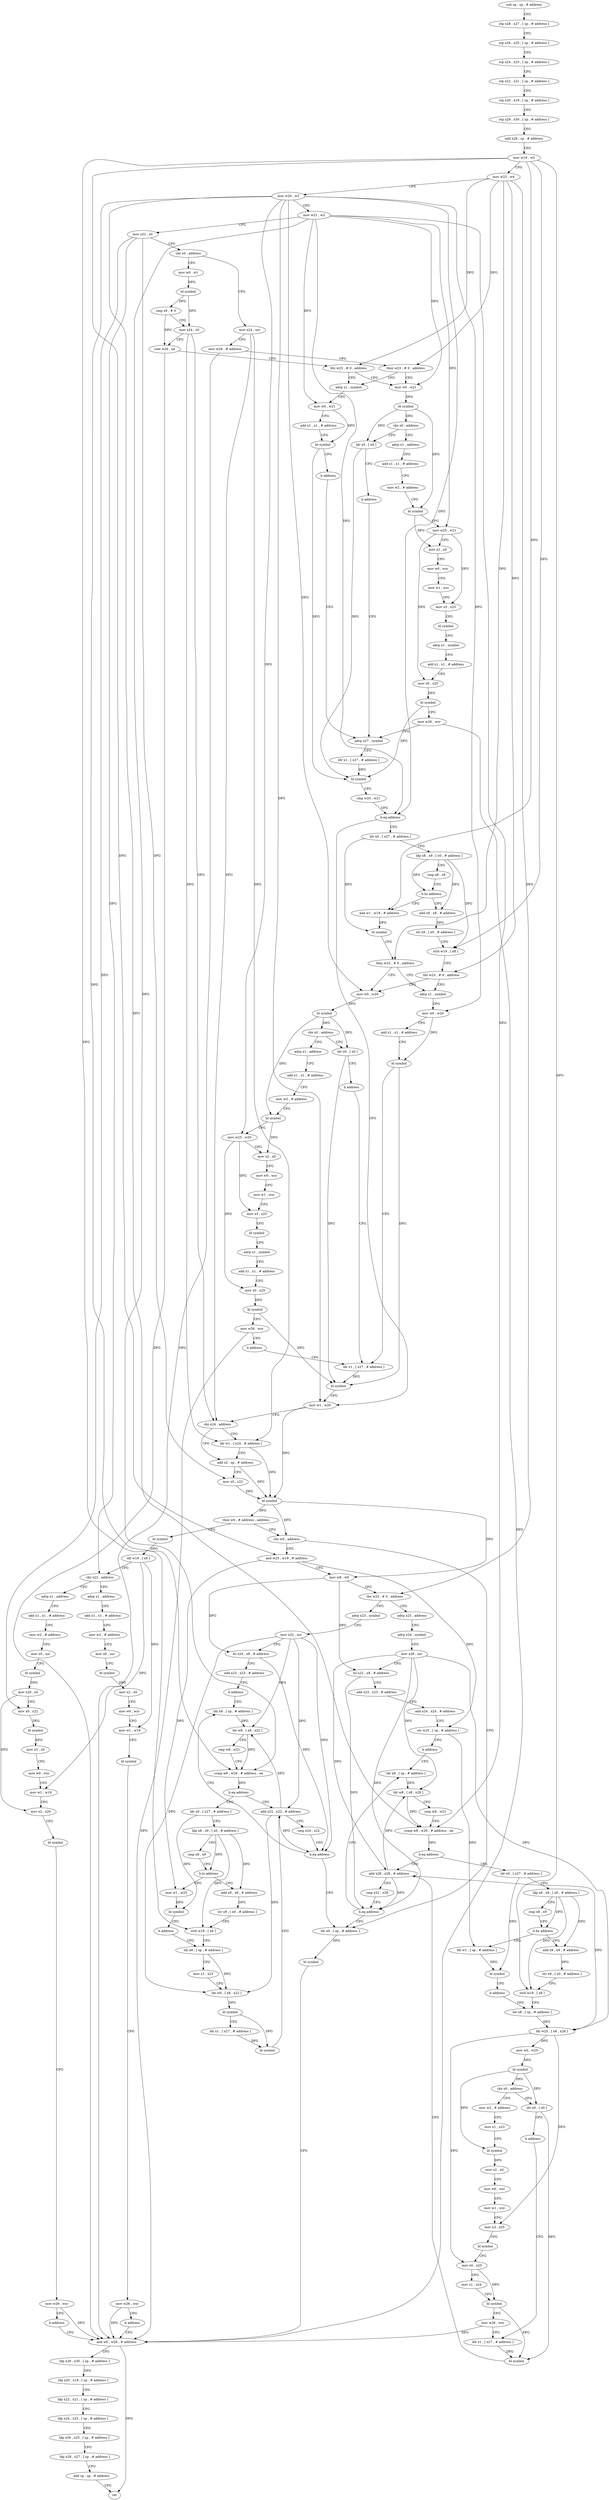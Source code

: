 digraph "func" {
"4201248" [label = "sub sp , sp , # address" ]
"4201252" [label = "stp x28 , x27 , [ sp , # address ]" ]
"4201256" [label = "stp x26 , x25 , [ sp , # address ]" ]
"4201260" [label = "stp x24 , x23 , [ sp , # address ]" ]
"4201264" [label = "stp x22 , x21 , [ sp , # address ]" ]
"4201268" [label = "stp x20 , x19 , [ sp , # address ]" ]
"4201272" [label = "stp x29 , x30 , [ sp , # address ]" ]
"4201276" [label = "add x29 , sp , # address" ]
"4201280" [label = "mov w19 , w5" ]
"4201284" [label = "mov w23 , w4" ]
"4201288" [label = "mov w20 , w3" ]
"4201292" [label = "mov w21 , w2" ]
"4201296" [label = "mov x22 , x0" ]
"4201300" [label = "cbz x0 , address" ]
"4201348" [label = "mov x24 , xzr" ]
"4201304" [label = "mov w0 , w1" ]
"4201352" [label = "mov w26 , # address" ]
"4201356" [label = "tbnz w23 , # 0 , address" ]
"4201328" [label = "mov w0 , w21" ]
"4201360" [label = "adrp x1 , symbol" ]
"4201308" [label = "bl symbol" ]
"4201312" [label = "cmp x0 , # 0" ]
"4201316" [label = "mov x24 , x0" ]
"4201320" [label = "cset w26 , ne" ]
"4201324" [label = "tbz w23 , # 0 , address" ]
"4201332" [label = "bl symbol" ]
"4201336" [label = "cbz x0 , address" ]
"4201380" [label = "adrp x1 , address" ]
"4201340" [label = "ldr x0 , [ x0 ]" ]
"4201364" [label = "mov w0 , w21" ]
"4201368" [label = "add x1 , x1 , # address" ]
"4201372" [label = "bl symbol" ]
"4201376" [label = "b address" ]
"4201440" [label = "adrp x27 , symbol" ]
"4201384" [label = "add x1 , x1 , # address" ]
"4201388" [label = "mov w2 , # address" ]
"4201392" [label = "bl symbol" ]
"4201396" [label = "mov w25 , w21" ]
"4201400" [label = "mov x2 , x0" ]
"4201404" [label = "mov w0 , wzr" ]
"4201408" [label = "mov w1 , wzr" ]
"4201412" [label = "mov x3 , x25" ]
"4201416" [label = "bl symbol" ]
"4201420" [label = "adrp x1 , symbol" ]
"4201424" [label = "add x1 , x1 , # address" ]
"4201428" [label = "mov x0 , x25" ]
"4201432" [label = "bl symbol" ]
"4201436" [label = "mov w26 , wzr" ]
"4201344" [label = "b address" ]
"4201444" [label = "ldr x1 , [ x27 , # address ]" ]
"4201448" [label = "bl symbol" ]
"4201452" [label = "cmp w20 , w21" ]
"4201456" [label = "b.eq address" ]
"4201612" [label = "mov w1 , w20" ]
"4201460" [label = "ldr x0 , [ x27 , # address ]" ]
"4201616" [label = "cbz x24 , address" ]
"4201624" [label = "add x2 , sp , # address" ]
"4201620" [label = "ldr w1 , [ x24 , # address ]" ]
"4201464" [label = "ldp x8 , x9 , [ x0 , # address ]" ]
"4201468" [label = "cmp x8 , x9" ]
"4201472" [label = "b.hs address" ]
"4201576" [label = "and w1 , w19 , # address" ]
"4201476" [label = "add x9 , x8 , # address" ]
"4201628" [label = "mov x0 , x22" ]
"4201632" [label = "bl symbol" ]
"4201636" [label = "tbnz w0 , # address , address" ]
"4201844" [label = "bl symbol" ]
"4201640" [label = "cbz w0 , address" ]
"4201580" [label = "bl symbol" ]
"4201584" [label = "tbnz w23 , # 0 , address" ]
"4201492" [label = "mov w0 , w20" ]
"4201588" [label = "adrp x1 , symbol" ]
"4201480" [label = "str x9 , [ x0 , # address ]" ]
"4201484" [label = "strb w19 , [ x8 ]" ]
"4201488" [label = "tbz w23 , # 0 , address" ]
"4201848" [label = "ldr w19 , [ x0 ]" ]
"4201852" [label = "cbz x22 , address" ]
"4202076" [label = "adrp x1 , address" ]
"4201856" [label = "adrp x1 , address" ]
"4202032" [label = "ldr x0 , [ sp , # address ]" ]
"4201644" [label = "and w25 , w19 , # address" ]
"4201496" [label = "bl symbol" ]
"4201500" [label = "cbz x0 , address" ]
"4201512" [label = "adrp x1 , address" ]
"4201504" [label = "ldr x0 , [ x0 ]" ]
"4201592" [label = "mov w0 , w20" ]
"4201596" [label = "add x1 , x1 , # address" ]
"4201600" [label = "bl symbol" ]
"4201604" [label = "ldr x1 , [ x27 , # address ]" ]
"4202080" [label = "add x1 , x1 , # address" ]
"4202084" [label = "mov w2 , # address" ]
"4202088" [label = "mov x0 , xzr" ]
"4202092" [label = "bl symbol" ]
"4202096" [label = "mov x2 , x0" ]
"4202100" [label = "mov w0 , wzr" ]
"4202104" [label = "mov w1 , w19" ]
"4202108" [label = "bl symbol" ]
"4202112" [label = "mov w26 , wzr" ]
"4202116" [label = "b address" ]
"4202040" [label = "and w0 , w26 , # address" ]
"4201860" [label = "add x1 , x1 , # address" ]
"4201864" [label = "mov w2 , # address" ]
"4201868" [label = "mov x0 , xzr" ]
"4201872" [label = "bl symbol" ]
"4201876" [label = "mov x20 , x0" ]
"4201880" [label = "mov x0 , x22" ]
"4201884" [label = "bl symbol" ]
"4201888" [label = "mov x3 , x0" ]
"4201892" [label = "mov w0 , wzr" ]
"4201896" [label = "mov w1 , w19" ]
"4201900" [label = "mov x2 , x20" ]
"4201904" [label = "bl symbol" ]
"4201908" [label = "mov w26 , wzr" ]
"4201912" [label = "b address" ]
"4202036" [label = "bl symbol" ]
"4201648" [label = "mov w8 , w0" ]
"4201652" [label = "tbz w23 , # 0 , address" ]
"4201916" [label = "adrp x23 , symbol" ]
"4201656" [label = "adrp x23 , address" ]
"4201516" [label = "add x1 , x1 , # address" ]
"4201520" [label = "mov w2 , # address" ]
"4201524" [label = "bl symbol" ]
"4201528" [label = "mov w25 , w20" ]
"4201532" [label = "mov x2 , x0" ]
"4201536" [label = "mov w0 , wzr" ]
"4201540" [label = "mov w1 , wzr" ]
"4201544" [label = "mov x3 , x25" ]
"4201548" [label = "bl symbol" ]
"4201552" [label = "adrp x1 , symbol" ]
"4201556" [label = "add x1 , x1 , # address" ]
"4201560" [label = "mov x0 , x25" ]
"4201564" [label = "bl symbol" ]
"4201568" [label = "mov w26 , wzr" ]
"4201572" [label = "b address" ]
"4201508" [label = "b address" ]
"4202044" [label = "ldp x29 , x30 , [ sp , # address ]" ]
"4202048" [label = "ldp x20 , x19 , [ sp , # address ]" ]
"4202052" [label = "ldp x22 , x21 , [ sp , # address ]" ]
"4202056" [label = "ldp x24 , x23 , [ sp , # address ]" ]
"4202060" [label = "ldp x26 , x25 , [ sp , # address ]" ]
"4202064" [label = "ldp x28 , x27 , [ sp , # address ]" ]
"4202068" [label = "add sp , sp , # address" ]
"4202072" [label = "ret" ]
"4201920" [label = "mov x22 , xzr" ]
"4201924" [label = "lsl x24 , x8 , # address" ]
"4201928" [label = "add x23 , x23 , # address" ]
"4201932" [label = "b address" ]
"4201984" [label = "ldr x8 , [ sp , # address ]" ]
"4201660" [label = "adrp x24 , symbol" ]
"4201664" [label = "mov x28 , xzr" ]
"4201668" [label = "lsl x22 , x8 , # address" ]
"4201672" [label = "add x23 , x23 , # address" ]
"4201676" [label = "add x24 , x24 , # address" ]
"4201680" [label = "str w25 , [ sp , # address ]" ]
"4201684" [label = "b address" ]
"4201756" [label = "ldr x8 , [ sp , # address ]" ]
"4201608" [label = "bl symbol" ]
"4201988" [label = "ldr w8 , [ x8 , x22 ]" ]
"4201992" [label = "cmp w8 , w21" ]
"4201996" [label = "ccmp w8 , w20 , # address , ne" ]
"4202000" [label = "b.eq address" ]
"4201972" [label = "add x22 , x22 , # address" ]
"4202004" [label = "ldr x0 , [ x27 , # address ]" ]
"4201760" [label = "ldr w8 , [ x8 , x28 ]" ]
"4201764" [label = "cmp w8 , w21" ]
"4201768" [label = "ccmp w8 , w20 , # address , ne" ]
"4201772" [label = "b.eq address" ]
"4201744" [label = "add x28 , x28 , # address" ]
"4201776" [label = "ldr x0 , [ x27 , # address ]" ]
"4201976" [label = "cmp x24 , x22" ]
"4201980" [label = "b.eq address" ]
"4202008" [label = "ldp x8 , x9 , [ x0 , # address ]" ]
"4202012" [label = "cmp x8 , x9" ]
"4202016" [label = "b.lo address" ]
"4201936" [label = "add x9 , x8 , # address" ]
"4202020" [label = "mov w1 , w25" ]
"4201748" [label = "cmp x22 , x28" ]
"4201752" [label = "b.eq address" ]
"4201780" [label = "ldp x8 , x9 , [ x0 , # address ]" ]
"4201784" [label = "cmp x8 , x9" ]
"4201788" [label = "b.hs address" ]
"4201832" [label = "ldr w1 , [ sp , # address ]" ]
"4201792" [label = "add x9 , x8 , # address" ]
"4201940" [label = "str x9 , [ x0 , # address ]" ]
"4201944" [label = "strb w19 , [ x8 ]" ]
"4201948" [label = "ldr x8 , [ sp , # address ]" ]
"4202024" [label = "bl symbol" ]
"4202028" [label = "b address" ]
"4201836" [label = "bl symbol" ]
"4201840" [label = "b address" ]
"4201804" [label = "ldr x8 , [ sp , # address ]" ]
"4201796" [label = "str x9 , [ x0 , # address ]" ]
"4201800" [label = "strb w19 , [ x8 ]" ]
"4201952" [label = "mov x1 , x23" ]
"4201956" [label = "ldr w0 , [ x8 , x22 ]" ]
"4201960" [label = "bl symbol" ]
"4201964" [label = "ldr x1 , [ x27 , # address ]" ]
"4201968" [label = "bl symbol" ]
"4201808" [label = "ldr w25 , [ x8 , x28 ]" ]
"4201812" [label = "mov w0 , w25" ]
"4201816" [label = "bl symbol" ]
"4201820" [label = "cbz x0 , address" ]
"4201688" [label = "mov w2 , # address" ]
"4201824" [label = "ldr x0 , [ x0 ]" ]
"4201692" [label = "mov x1 , x23" ]
"4201696" [label = "bl symbol" ]
"4201700" [label = "mov x2 , x0" ]
"4201704" [label = "mov w0 , wzr" ]
"4201708" [label = "mov w1 , wzr" ]
"4201712" [label = "mov x3 , x25" ]
"4201716" [label = "bl symbol" ]
"4201720" [label = "mov x0 , x25" ]
"4201724" [label = "mov x1 , x24" ]
"4201728" [label = "bl symbol" ]
"4201732" [label = "mov w26 , wzr" ]
"4201736" [label = "ldr x1 , [ x27 , # address ]" ]
"4201828" [label = "b address" ]
"4201740" [label = "bl symbol" ]
"4201248" -> "4201252" [ label = "CFG" ]
"4201252" -> "4201256" [ label = "CFG" ]
"4201256" -> "4201260" [ label = "CFG" ]
"4201260" -> "4201264" [ label = "CFG" ]
"4201264" -> "4201268" [ label = "CFG" ]
"4201268" -> "4201272" [ label = "CFG" ]
"4201272" -> "4201276" [ label = "CFG" ]
"4201276" -> "4201280" [ label = "CFG" ]
"4201280" -> "4201284" [ label = "CFG" ]
"4201280" -> "4201576" [ label = "DFG" ]
"4201280" -> "4201484" [ label = "DFG" ]
"4201280" -> "4201644" [ label = "DFG" ]
"4201280" -> "4201944" [ label = "DFG" ]
"4201280" -> "4201800" [ label = "DFG" ]
"4201284" -> "4201288" [ label = "CFG" ]
"4201284" -> "4201356" [ label = "DFG" ]
"4201284" -> "4201324" [ label = "DFG" ]
"4201284" -> "4201584" [ label = "DFG" ]
"4201284" -> "4201488" [ label = "DFG" ]
"4201284" -> "4201652" [ label = "DFG" ]
"4201288" -> "4201292" [ label = "CFG" ]
"4201288" -> "4201456" [ label = "DFG" ]
"4201288" -> "4201612" [ label = "DFG" ]
"4201288" -> "4201492" [ label = "DFG" ]
"4201288" -> "4201592" [ label = "DFG" ]
"4201288" -> "4201528" [ label = "DFG" ]
"4201288" -> "4201996" [ label = "DFG" ]
"4201288" -> "4201768" [ label = "DFG" ]
"4201292" -> "4201296" [ label = "CFG" ]
"4201292" -> "4201328" [ label = "DFG" ]
"4201292" -> "4201364" [ label = "DFG" ]
"4201292" -> "4201396" [ label = "DFG" ]
"4201292" -> "4201456" [ label = "DFG" ]
"4201292" -> "4201996" [ label = "DFG" ]
"4201292" -> "4201768" [ label = "DFG" ]
"4201296" -> "4201300" [ label = "CFG" ]
"4201296" -> "4201628" [ label = "DFG" ]
"4201296" -> "4201852" [ label = "DFG" ]
"4201296" -> "4201880" [ label = "DFG" ]
"4201300" -> "4201348" [ label = "CFG" ]
"4201300" -> "4201304" [ label = "CFG" ]
"4201348" -> "4201352" [ label = "CFG" ]
"4201348" -> "4201616" [ label = "DFG" ]
"4201348" -> "4201620" [ label = "DFG" ]
"4201304" -> "4201308" [ label = "DFG" ]
"4201352" -> "4201356" [ label = "CFG" ]
"4201352" -> "4202040" [ label = "DFG" ]
"4201356" -> "4201328" [ label = "CFG" ]
"4201356" -> "4201360" [ label = "CFG" ]
"4201328" -> "4201332" [ label = "DFG" ]
"4201360" -> "4201364" [ label = "CFG" ]
"4201308" -> "4201312" [ label = "DFG" ]
"4201308" -> "4201316" [ label = "DFG" ]
"4201312" -> "4201316" [ label = "CFG" ]
"4201312" -> "4201320" [ label = "DFG" ]
"4201316" -> "4201320" [ label = "CFG" ]
"4201316" -> "4201616" [ label = "DFG" ]
"4201316" -> "4201620" [ label = "DFG" ]
"4201320" -> "4201324" [ label = "CFG" ]
"4201320" -> "4202040" [ label = "DFG" ]
"4201324" -> "4201360" [ label = "CFG" ]
"4201324" -> "4201328" [ label = "CFG" ]
"4201332" -> "4201336" [ label = "DFG" ]
"4201332" -> "4201392" [ label = "DFG" ]
"4201332" -> "4201340" [ label = "DFG" ]
"4201336" -> "4201380" [ label = "CFG" ]
"4201336" -> "4201340" [ label = "CFG" ]
"4201380" -> "4201384" [ label = "CFG" ]
"4201340" -> "4201344" [ label = "CFG" ]
"4201340" -> "4201448" [ label = "DFG" ]
"4201364" -> "4201368" [ label = "CFG" ]
"4201364" -> "4201372" [ label = "DFG" ]
"4201368" -> "4201372" [ label = "CFG" ]
"4201372" -> "4201376" [ label = "CFG" ]
"4201372" -> "4201448" [ label = "DFG" ]
"4201376" -> "4201440" [ label = "CFG" ]
"4201440" -> "4201444" [ label = "CFG" ]
"4201384" -> "4201388" [ label = "CFG" ]
"4201388" -> "4201392" [ label = "CFG" ]
"4201392" -> "4201396" [ label = "CFG" ]
"4201392" -> "4201400" [ label = "DFG" ]
"4201396" -> "4201400" [ label = "CFG" ]
"4201396" -> "4201412" [ label = "DFG" ]
"4201396" -> "4201428" [ label = "DFG" ]
"4201400" -> "4201404" [ label = "CFG" ]
"4201404" -> "4201408" [ label = "CFG" ]
"4201408" -> "4201412" [ label = "CFG" ]
"4201412" -> "4201416" [ label = "CFG" ]
"4201416" -> "4201420" [ label = "CFG" ]
"4201420" -> "4201424" [ label = "CFG" ]
"4201424" -> "4201428" [ label = "CFG" ]
"4201428" -> "4201432" [ label = "DFG" ]
"4201432" -> "4201436" [ label = "CFG" ]
"4201432" -> "4201448" [ label = "DFG" ]
"4201436" -> "4201440" [ label = "CFG" ]
"4201436" -> "4202040" [ label = "DFG" ]
"4201344" -> "4201440" [ label = "CFG" ]
"4201444" -> "4201448" [ label = "DFG" ]
"4201448" -> "4201452" [ label = "CFG" ]
"4201452" -> "4201456" [ label = "CFG" ]
"4201456" -> "4201612" [ label = "CFG" ]
"4201456" -> "4201460" [ label = "CFG" ]
"4201612" -> "4201616" [ label = "CFG" ]
"4201612" -> "4201632" [ label = "DFG" ]
"4201460" -> "4201464" [ label = "CFG" ]
"4201460" -> "4201580" [ label = "DFG" ]
"4201616" -> "4201624" [ label = "CFG" ]
"4201616" -> "4201620" [ label = "CFG" ]
"4201624" -> "4201628" [ label = "CFG" ]
"4201624" -> "4201632" [ label = "DFG" ]
"4201620" -> "4201624" [ label = "CFG" ]
"4201620" -> "4201632" [ label = "DFG" ]
"4201464" -> "4201468" [ label = "CFG" ]
"4201464" -> "4201472" [ label = "DFG" ]
"4201464" -> "4201476" [ label = "DFG" ]
"4201464" -> "4201484" [ label = "DFG" ]
"4201468" -> "4201472" [ label = "CFG" ]
"4201472" -> "4201576" [ label = "CFG" ]
"4201472" -> "4201476" [ label = "CFG" ]
"4201576" -> "4201580" [ label = "DFG" ]
"4201476" -> "4201480" [ label = "DFG" ]
"4201628" -> "4201632" [ label = "DFG" ]
"4201632" -> "4201636" [ label = "DFG" ]
"4201632" -> "4201640" [ label = "DFG" ]
"4201632" -> "4201648" [ label = "DFG" ]
"4201636" -> "4201844" [ label = "CFG" ]
"4201636" -> "4201640" [ label = "CFG" ]
"4201844" -> "4201848" [ label = "DFG" ]
"4201640" -> "4202032" [ label = "CFG" ]
"4201640" -> "4201644" [ label = "CFG" ]
"4201580" -> "4201584" [ label = "CFG" ]
"4201584" -> "4201492" [ label = "CFG" ]
"4201584" -> "4201588" [ label = "CFG" ]
"4201492" -> "4201496" [ label = "DFG" ]
"4201588" -> "4201592" [ label = "CFG" ]
"4201480" -> "4201484" [ label = "CFG" ]
"4201484" -> "4201488" [ label = "CFG" ]
"4201488" -> "4201588" [ label = "CFG" ]
"4201488" -> "4201492" [ label = "CFG" ]
"4201848" -> "4201852" [ label = "CFG" ]
"4201848" -> "4202104" [ label = "DFG" ]
"4201848" -> "4201896" [ label = "DFG" ]
"4201852" -> "4202076" [ label = "CFG" ]
"4201852" -> "4201856" [ label = "CFG" ]
"4202076" -> "4202080" [ label = "CFG" ]
"4201856" -> "4201860" [ label = "CFG" ]
"4202032" -> "4202036" [ label = "DFG" ]
"4201644" -> "4201648" [ label = "CFG" ]
"4201644" -> "4201680" [ label = "DFG" ]
"4201644" -> "4202020" [ label = "DFG" ]
"4201496" -> "4201500" [ label = "DFG" ]
"4201496" -> "4201524" [ label = "DFG" ]
"4201496" -> "4201504" [ label = "DFG" ]
"4201500" -> "4201512" [ label = "CFG" ]
"4201500" -> "4201504" [ label = "CFG" ]
"4201512" -> "4201516" [ label = "CFG" ]
"4201504" -> "4201508" [ label = "CFG" ]
"4201504" -> "4201608" [ label = "DFG" ]
"4201592" -> "4201596" [ label = "CFG" ]
"4201592" -> "4201600" [ label = "DFG" ]
"4201596" -> "4201600" [ label = "CFG" ]
"4201600" -> "4201604" [ label = "CFG" ]
"4201600" -> "4201608" [ label = "DFG" ]
"4201604" -> "4201608" [ label = "DFG" ]
"4202080" -> "4202084" [ label = "CFG" ]
"4202084" -> "4202088" [ label = "CFG" ]
"4202088" -> "4202092" [ label = "CFG" ]
"4202092" -> "4202096" [ label = "DFG" ]
"4202096" -> "4202100" [ label = "CFG" ]
"4202100" -> "4202104" [ label = "CFG" ]
"4202104" -> "4202108" [ label = "CFG" ]
"4202108" -> "4202112" [ label = "CFG" ]
"4202112" -> "4202116" [ label = "CFG" ]
"4202112" -> "4202040" [ label = "DFG" ]
"4202116" -> "4202040" [ label = "CFG" ]
"4202040" -> "4202044" [ label = "CFG" ]
"4202040" -> "4202072" [ label = "DFG" ]
"4201860" -> "4201864" [ label = "CFG" ]
"4201864" -> "4201868" [ label = "CFG" ]
"4201868" -> "4201872" [ label = "CFG" ]
"4201872" -> "4201876" [ label = "DFG" ]
"4201876" -> "4201880" [ label = "CFG" ]
"4201876" -> "4201900" [ label = "DFG" ]
"4201880" -> "4201884" [ label = "DFG" ]
"4201884" -> "4201888" [ label = "DFG" ]
"4201888" -> "4201892" [ label = "CFG" ]
"4201892" -> "4201896" [ label = "CFG" ]
"4201896" -> "4201900" [ label = "CFG" ]
"4201900" -> "4201904" [ label = "CFG" ]
"4201904" -> "4201908" [ label = "CFG" ]
"4201908" -> "4201912" [ label = "CFG" ]
"4201908" -> "4202040" [ label = "DFG" ]
"4201912" -> "4202040" [ label = "CFG" ]
"4202036" -> "4202040" [ label = "CFG" ]
"4201648" -> "4201652" [ label = "CFG" ]
"4201648" -> "4201924" [ label = "DFG" ]
"4201648" -> "4201668" [ label = "DFG" ]
"4201652" -> "4201916" [ label = "CFG" ]
"4201652" -> "4201656" [ label = "CFG" ]
"4201916" -> "4201920" [ label = "CFG" ]
"4201656" -> "4201660" [ label = "CFG" ]
"4201516" -> "4201520" [ label = "CFG" ]
"4201520" -> "4201524" [ label = "CFG" ]
"4201524" -> "4201528" [ label = "CFG" ]
"4201524" -> "4201532" [ label = "DFG" ]
"4201528" -> "4201532" [ label = "CFG" ]
"4201528" -> "4201544" [ label = "DFG" ]
"4201528" -> "4201560" [ label = "DFG" ]
"4201532" -> "4201536" [ label = "CFG" ]
"4201536" -> "4201540" [ label = "CFG" ]
"4201540" -> "4201544" [ label = "CFG" ]
"4201544" -> "4201548" [ label = "CFG" ]
"4201548" -> "4201552" [ label = "CFG" ]
"4201552" -> "4201556" [ label = "CFG" ]
"4201556" -> "4201560" [ label = "CFG" ]
"4201560" -> "4201564" [ label = "DFG" ]
"4201564" -> "4201568" [ label = "CFG" ]
"4201564" -> "4201608" [ label = "DFG" ]
"4201568" -> "4201572" [ label = "CFG" ]
"4201568" -> "4202040" [ label = "DFG" ]
"4201572" -> "4201604" [ label = "CFG" ]
"4201508" -> "4201604" [ label = "CFG" ]
"4202044" -> "4202048" [ label = "CFG" ]
"4202048" -> "4202052" [ label = "CFG" ]
"4202052" -> "4202056" [ label = "CFG" ]
"4202056" -> "4202060" [ label = "CFG" ]
"4202060" -> "4202064" [ label = "CFG" ]
"4202064" -> "4202068" [ label = "CFG" ]
"4202068" -> "4202072" [ label = "CFG" ]
"4201920" -> "4201924" [ label = "CFG" ]
"4201920" -> "4201988" [ label = "DFG" ]
"4201920" -> "4201972" [ label = "DFG" ]
"4201920" -> "4201980" [ label = "DFG" ]
"4201920" -> "4201956" [ label = "DFG" ]
"4201924" -> "4201928" [ label = "CFG" ]
"4201924" -> "4201980" [ label = "DFG" ]
"4201928" -> "4201932" [ label = "CFG" ]
"4201932" -> "4201984" [ label = "CFG" ]
"4201984" -> "4201988" [ label = "DFG" ]
"4201660" -> "4201664" [ label = "CFG" ]
"4201664" -> "4201668" [ label = "CFG" ]
"4201664" -> "4201760" [ label = "DFG" ]
"4201664" -> "4201744" [ label = "DFG" ]
"4201664" -> "4201752" [ label = "DFG" ]
"4201664" -> "4201808" [ label = "DFG" ]
"4201668" -> "4201672" [ label = "CFG" ]
"4201668" -> "4201752" [ label = "DFG" ]
"4201672" -> "4201676" [ label = "CFG" ]
"4201676" -> "4201680" [ label = "CFG" ]
"4201680" -> "4201684" [ label = "CFG" ]
"4201680" -> "4201832" [ label = "DFG" ]
"4201684" -> "4201756" [ label = "CFG" ]
"4201756" -> "4201760" [ label = "DFG" ]
"4201608" -> "4201612" [ label = "CFG" ]
"4201988" -> "4201992" [ label = "CFG" ]
"4201988" -> "4201996" [ label = "DFG" ]
"4201992" -> "4201996" [ label = "CFG" ]
"4201996" -> "4202000" [ label = "DFG" ]
"4202000" -> "4201972" [ label = "CFG" ]
"4202000" -> "4202004" [ label = "CFG" ]
"4201972" -> "4201976" [ label = "CFG" ]
"4201972" -> "4201988" [ label = "DFG" ]
"4201972" -> "4201980" [ label = "DFG" ]
"4201972" -> "4201956" [ label = "DFG" ]
"4202004" -> "4202008" [ label = "CFG" ]
"4202004" -> "4202024" [ label = "DFG" ]
"4201760" -> "4201764" [ label = "CFG" ]
"4201760" -> "4201768" [ label = "DFG" ]
"4201764" -> "4201768" [ label = "CFG" ]
"4201768" -> "4201772" [ label = "DFG" ]
"4201772" -> "4201744" [ label = "CFG" ]
"4201772" -> "4201776" [ label = "CFG" ]
"4201744" -> "4201748" [ label = "CFG" ]
"4201744" -> "4201760" [ label = "DFG" ]
"4201744" -> "4201752" [ label = "DFG" ]
"4201744" -> "4201808" [ label = "DFG" ]
"4201776" -> "4201780" [ label = "CFG" ]
"4201776" -> "4201836" [ label = "DFG" ]
"4201976" -> "4201980" [ label = "CFG" ]
"4201980" -> "4202032" [ label = "CFG" ]
"4201980" -> "4201984" [ label = "CFG" ]
"4202008" -> "4202012" [ label = "CFG" ]
"4202008" -> "4202016" [ label = "DFG" ]
"4202008" -> "4201936" [ label = "DFG" ]
"4202008" -> "4201944" [ label = "DFG" ]
"4202012" -> "4202016" [ label = "CFG" ]
"4202016" -> "4201936" [ label = "CFG" ]
"4202016" -> "4202020" [ label = "CFG" ]
"4201936" -> "4201940" [ label = "DFG" ]
"4202020" -> "4202024" [ label = "DFG" ]
"4201748" -> "4201752" [ label = "CFG" ]
"4201752" -> "4202032" [ label = "CFG" ]
"4201752" -> "4201756" [ label = "CFG" ]
"4201780" -> "4201784" [ label = "CFG" ]
"4201780" -> "4201788" [ label = "DFG" ]
"4201780" -> "4201792" [ label = "DFG" ]
"4201780" -> "4201800" [ label = "DFG" ]
"4201784" -> "4201788" [ label = "CFG" ]
"4201788" -> "4201832" [ label = "CFG" ]
"4201788" -> "4201792" [ label = "CFG" ]
"4201832" -> "4201836" [ label = "DFG" ]
"4201792" -> "4201796" [ label = "DFG" ]
"4201940" -> "4201944" [ label = "CFG" ]
"4201944" -> "4201948" [ label = "CFG" ]
"4201948" -> "4201952" [ label = "CFG" ]
"4201948" -> "4201956" [ label = "DFG" ]
"4202024" -> "4202028" [ label = "CFG" ]
"4202028" -> "4201948" [ label = "CFG" ]
"4201836" -> "4201840" [ label = "CFG" ]
"4201840" -> "4201804" [ label = "CFG" ]
"4201804" -> "4201808" [ label = "DFG" ]
"4201796" -> "4201800" [ label = "CFG" ]
"4201800" -> "4201804" [ label = "CFG" ]
"4201952" -> "4201956" [ label = "CFG" ]
"4201956" -> "4201960" [ label = "DFG" ]
"4201960" -> "4201964" [ label = "CFG" ]
"4201960" -> "4201968" [ label = "DFG" ]
"4201964" -> "4201968" [ label = "DFG" ]
"4201968" -> "4201972" [ label = "CFG" ]
"4201808" -> "4201812" [ label = "DFG" ]
"4201808" -> "4201712" [ label = "DFG" ]
"4201808" -> "4201720" [ label = "DFG" ]
"4201812" -> "4201816" [ label = "DFG" ]
"4201816" -> "4201820" [ label = "DFG" ]
"4201816" -> "4201696" [ label = "DFG" ]
"4201816" -> "4201824" [ label = "DFG" ]
"4201820" -> "4201688" [ label = "CFG" ]
"4201820" -> "4201824" [ label = "CFG" ]
"4201688" -> "4201692" [ label = "CFG" ]
"4201824" -> "4201828" [ label = "CFG" ]
"4201824" -> "4201740" [ label = "DFG" ]
"4201692" -> "4201696" [ label = "CFG" ]
"4201696" -> "4201700" [ label = "DFG" ]
"4201700" -> "4201704" [ label = "CFG" ]
"4201704" -> "4201708" [ label = "CFG" ]
"4201708" -> "4201712" [ label = "CFG" ]
"4201712" -> "4201716" [ label = "CFG" ]
"4201716" -> "4201720" [ label = "CFG" ]
"4201720" -> "4201724" [ label = "CFG" ]
"4201720" -> "4201728" [ label = "DFG" ]
"4201724" -> "4201728" [ label = "CFG" ]
"4201728" -> "4201732" [ label = "CFG" ]
"4201728" -> "4201740" [ label = "DFG" ]
"4201732" -> "4201736" [ label = "CFG" ]
"4201732" -> "4202040" [ label = "DFG" ]
"4201736" -> "4201740" [ label = "DFG" ]
"4201828" -> "4201736" [ label = "CFG" ]
"4201740" -> "4201744" [ label = "CFG" ]
}
